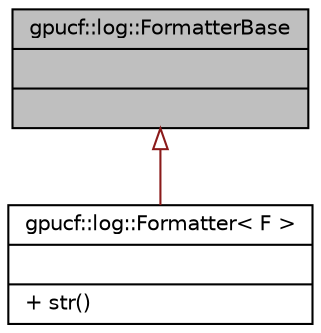 digraph "gpucf::log::FormatterBase"
{
 // INTERACTIVE_SVG=YES
  bgcolor="transparent";
  edge [fontname="Helvetica",fontsize="10",labelfontname="Helvetica",labelfontsize="10"];
  node [fontname="Helvetica",fontsize="10",shape=record];
  Node1 [label="{gpucf::log::FormatterBase\n||}",height=0.2,width=0.4,color="black", fillcolor="grey75", style="filled", fontcolor="black"];
  Node1 -> Node2 [dir="back",color="firebrick4",fontsize="10",style="solid",arrowtail="onormal",fontname="Helvetica"];
  Node2 [label="{gpucf::log::Formatter\< F \>\n||+ str()\l}",height=0.2,width=0.4,color="black",URL="$d4/dcf/classgpucf_1_1log_1_1Formatter.html"];
}
